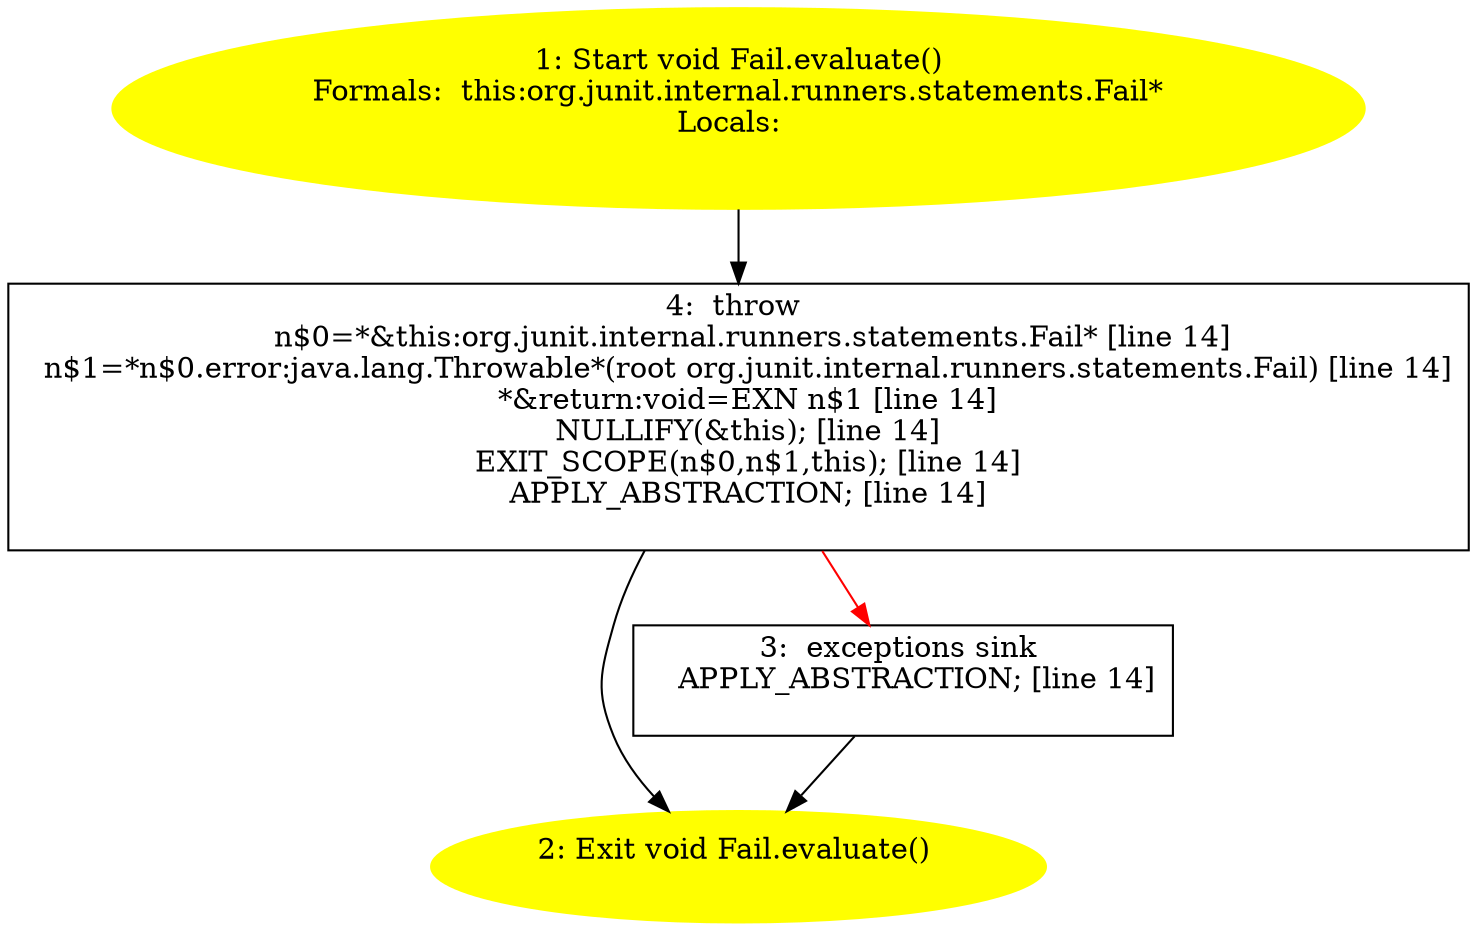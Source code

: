 /* @generated */
digraph cfg {
"org.junit.internal.runners.statements.Fail.evaluate():void.7a516f92b0d7bf52694c13e434e454d3_1" [label="1: Start void Fail.evaluate()\nFormals:  this:org.junit.internal.runners.statements.Fail*\nLocals:  \n  " color=yellow style=filled]
	

	 "org.junit.internal.runners.statements.Fail.evaluate():void.7a516f92b0d7bf52694c13e434e454d3_1" -> "org.junit.internal.runners.statements.Fail.evaluate():void.7a516f92b0d7bf52694c13e434e454d3_4" ;
"org.junit.internal.runners.statements.Fail.evaluate():void.7a516f92b0d7bf52694c13e434e454d3_2" [label="2: Exit void Fail.evaluate() \n  " color=yellow style=filled]
	

"org.junit.internal.runners.statements.Fail.evaluate():void.7a516f92b0d7bf52694c13e434e454d3_3" [label="3:  exceptions sink \n   APPLY_ABSTRACTION; [line 14]\n " shape="box"]
	

	 "org.junit.internal.runners.statements.Fail.evaluate():void.7a516f92b0d7bf52694c13e434e454d3_3" -> "org.junit.internal.runners.statements.Fail.evaluate():void.7a516f92b0d7bf52694c13e434e454d3_2" ;
"org.junit.internal.runners.statements.Fail.evaluate():void.7a516f92b0d7bf52694c13e434e454d3_4" [label="4:  throw \n   n$0=*&this:org.junit.internal.runners.statements.Fail* [line 14]\n  n$1=*n$0.error:java.lang.Throwable*(root org.junit.internal.runners.statements.Fail) [line 14]\n  *&return:void=EXN n$1 [line 14]\n  NULLIFY(&this); [line 14]\n  EXIT_SCOPE(n$0,n$1,this); [line 14]\n  APPLY_ABSTRACTION; [line 14]\n " shape="box"]
	

	 "org.junit.internal.runners.statements.Fail.evaluate():void.7a516f92b0d7bf52694c13e434e454d3_4" -> "org.junit.internal.runners.statements.Fail.evaluate():void.7a516f92b0d7bf52694c13e434e454d3_2" ;
	 "org.junit.internal.runners.statements.Fail.evaluate():void.7a516f92b0d7bf52694c13e434e454d3_4" -> "org.junit.internal.runners.statements.Fail.evaluate():void.7a516f92b0d7bf52694c13e434e454d3_3" [color="red" ];
}
